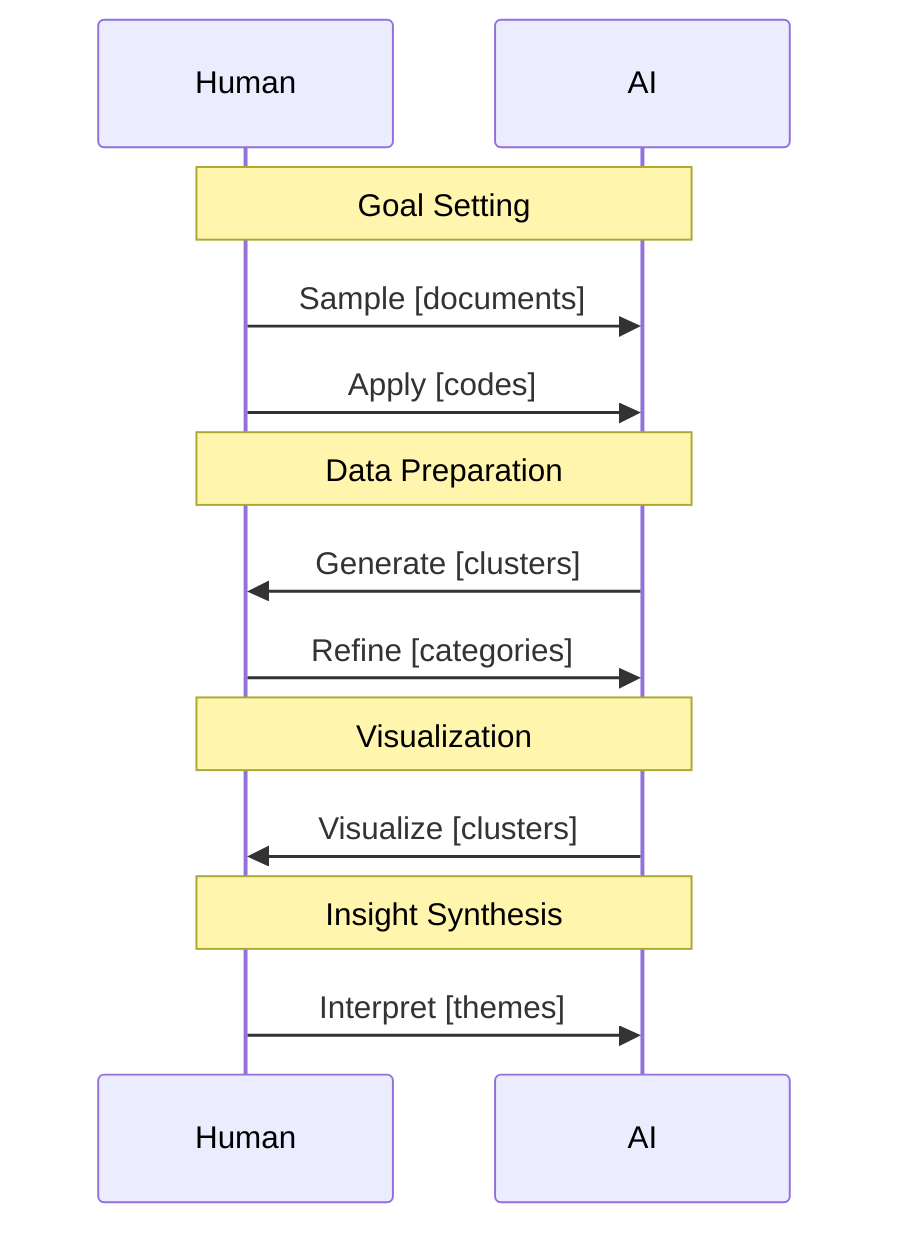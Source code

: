 sequenceDiagram
    participant H as Human
    participant A as AI

    note over H,A: Goal Setting
    H ->> A: Sample [documents]
    H ->> A: Apply [codes]

    note over H,A: Data Preparation
    A ->> H: Generate [clusters]
    H ->> A: Refine [categories]

    note over H,A: Visualization
    A ->> H: Visualize [clusters]

    note over H,A: Insight Synthesis
    H ->> A: Interpret [themes]